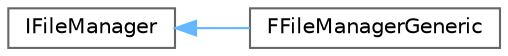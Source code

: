 digraph "Graphical Class Hierarchy"
{
 // INTERACTIVE_SVG=YES
 // LATEX_PDF_SIZE
  bgcolor="transparent";
  edge [fontname=Helvetica,fontsize=10,labelfontname=Helvetica,labelfontsize=10];
  node [fontname=Helvetica,fontsize=10,shape=box,height=0.2,width=0.4];
  rankdir="LR";
  Node0 [id="Node000000",label="IFileManager",height=0.2,width=0.4,color="grey40", fillcolor="white", style="filled",URL="$d5/dec/classIFileManager.html",tooltip=" "];
  Node0 -> Node1 [id="edge5382_Node000000_Node000001",dir="back",color="steelblue1",style="solid",tooltip=" "];
  Node1 [id="Node000001",label="FFileManagerGeneric",height=0.2,width=0.4,color="grey40", fillcolor="white", style="filled",URL="$d1/d87/classFFileManagerGeneric.html",tooltip="Base class for file managers."];
}
